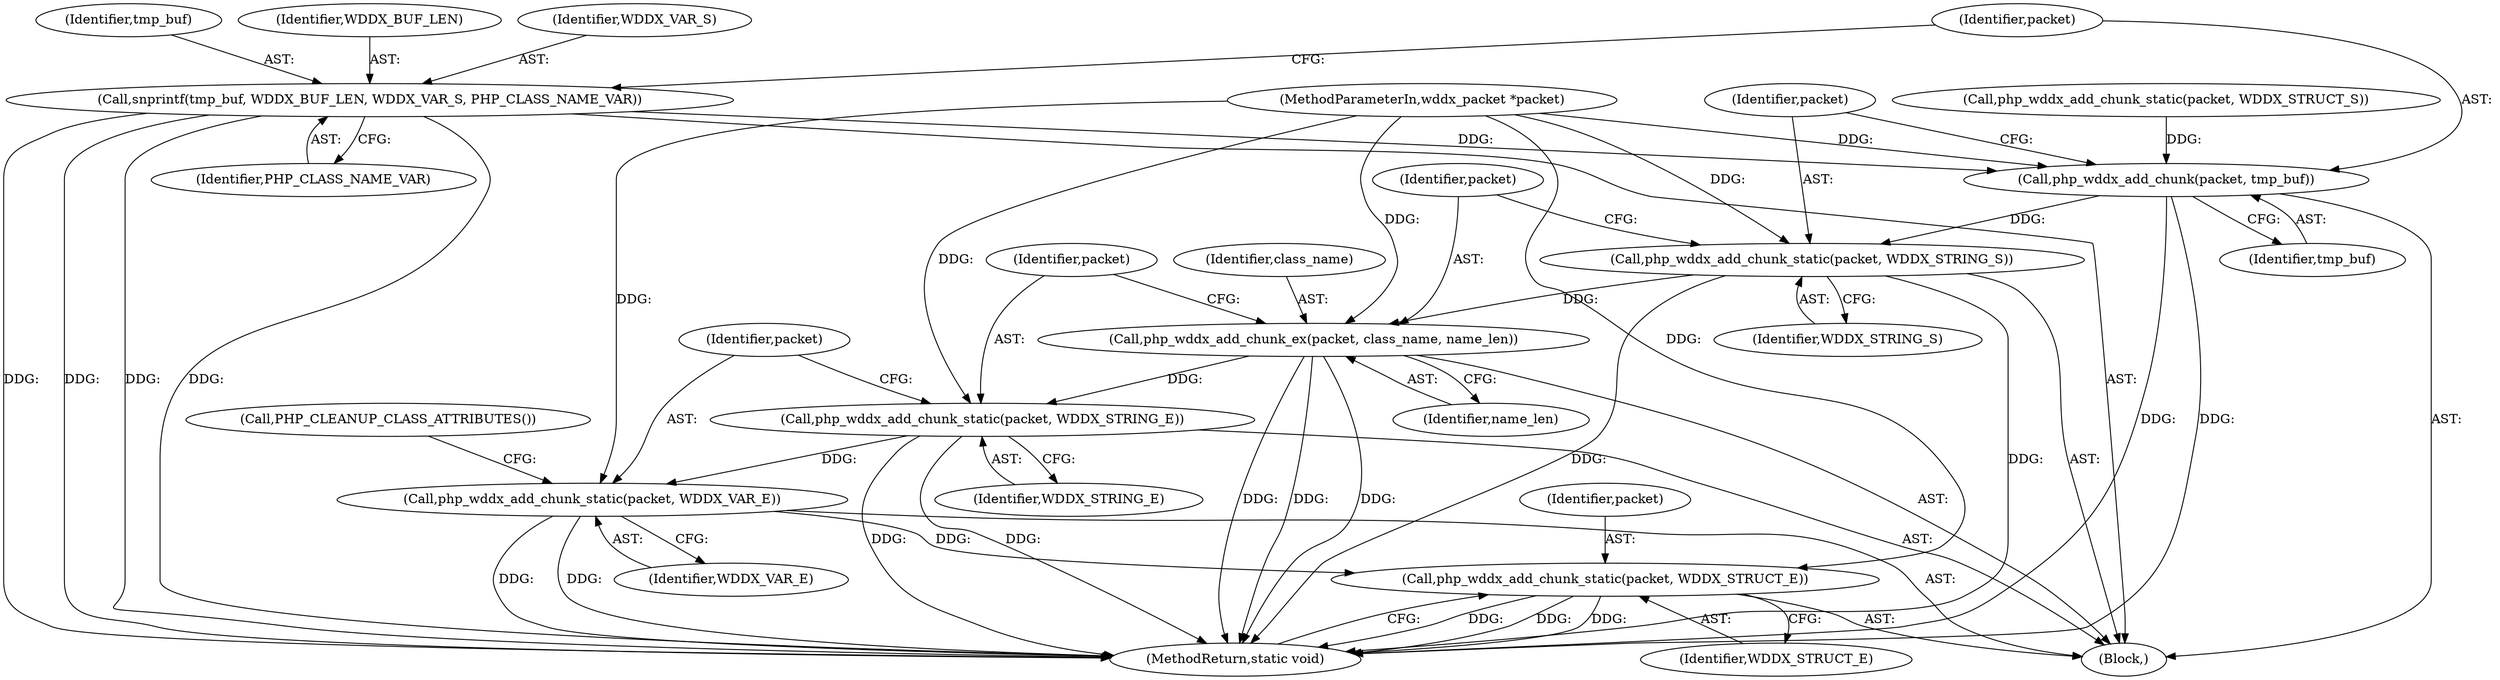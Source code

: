 digraph "0_php-src_6045de69c7dedcba3eadf7c4bba424b19c81d00d_1@API" {
"1000140" [label="(Call,snprintf(tmp_buf, WDDX_BUF_LEN, WDDX_VAR_S, PHP_CLASS_NAME_VAR))"];
"1000145" [label="(Call,php_wddx_add_chunk(packet, tmp_buf))"];
"1000148" [label="(Call,php_wddx_add_chunk_static(packet, WDDX_STRING_S))"];
"1000151" [label="(Call,php_wddx_add_chunk_ex(packet, class_name, name_len))"];
"1000155" [label="(Call,php_wddx_add_chunk_static(packet, WDDX_STRING_E))"];
"1000158" [label="(Call,php_wddx_add_chunk_static(packet, WDDX_VAR_E))"];
"1000203" [label="(Call,php_wddx_add_chunk_static(packet, WDDX_STRUCT_E))"];
"1000204" [label="(Identifier,packet)"];
"1000161" [label="(Call,PHP_CLEANUP_CLASS_ATTRIBUTES())"];
"1000159" [label="(Identifier,packet)"];
"1000160" [label="(Identifier,WDDX_VAR_E)"];
"1000149" [label="(Identifier,packet)"];
"1000155" [label="(Call,php_wddx_add_chunk_static(packet, WDDX_STRING_E))"];
"1000153" [label="(Identifier,class_name)"];
"1000203" [label="(Call,php_wddx_add_chunk_static(packet, WDDX_STRUCT_E))"];
"1000141" [label="(Identifier,tmp_buf)"];
"1000156" [label="(Identifier,packet)"];
"1000157" [label="(Identifier,WDDX_STRING_E)"];
"1000146" [label="(Identifier,packet)"];
"1000144" [label="(Identifier,PHP_CLASS_NAME_VAR)"];
"1000150" [label="(Identifier,WDDX_STRING_S)"];
"1000145" [label="(Call,php_wddx_add_chunk(packet, tmp_buf))"];
"1000158" [label="(Call,php_wddx_add_chunk_static(packet, WDDX_VAR_E))"];
"1000152" [label="(Identifier,packet)"];
"1000154" [label="(Identifier,name_len)"];
"1000205" [label="(Identifier,WDDX_STRUCT_E)"];
"1000151" [label="(Call,php_wddx_add_chunk_ex(packet, class_name, name_len))"];
"1000103" [label="(MethodParameterIn,wddx_packet *packet)"];
"1000148" [label="(Call,php_wddx_add_chunk_static(packet, WDDX_STRING_S))"];
"1000147" [label="(Identifier,tmp_buf)"];
"1000142" [label="(Identifier,WDDX_BUF_LEN)"];
"1000140" [label="(Call,snprintf(tmp_buf, WDDX_BUF_LEN, WDDX_VAR_S, PHP_CLASS_NAME_VAR))"];
"1000206" [label="(MethodReturn,static void)"];
"1000143" [label="(Identifier,WDDX_VAR_S)"];
"1000133" [label="(Block,)"];
"1000137" [label="(Call,php_wddx_add_chunk_static(packet, WDDX_STRUCT_S))"];
"1000140" -> "1000133"  [label="AST: "];
"1000140" -> "1000144"  [label="CFG: "];
"1000141" -> "1000140"  [label="AST: "];
"1000142" -> "1000140"  [label="AST: "];
"1000143" -> "1000140"  [label="AST: "];
"1000144" -> "1000140"  [label="AST: "];
"1000146" -> "1000140"  [label="CFG: "];
"1000140" -> "1000206"  [label="DDG: "];
"1000140" -> "1000206"  [label="DDG: "];
"1000140" -> "1000206"  [label="DDG: "];
"1000140" -> "1000206"  [label="DDG: "];
"1000140" -> "1000145"  [label="DDG: "];
"1000145" -> "1000133"  [label="AST: "];
"1000145" -> "1000147"  [label="CFG: "];
"1000146" -> "1000145"  [label="AST: "];
"1000147" -> "1000145"  [label="AST: "];
"1000149" -> "1000145"  [label="CFG: "];
"1000145" -> "1000206"  [label="DDG: "];
"1000145" -> "1000206"  [label="DDG: "];
"1000137" -> "1000145"  [label="DDG: "];
"1000103" -> "1000145"  [label="DDG: "];
"1000145" -> "1000148"  [label="DDG: "];
"1000148" -> "1000133"  [label="AST: "];
"1000148" -> "1000150"  [label="CFG: "];
"1000149" -> "1000148"  [label="AST: "];
"1000150" -> "1000148"  [label="AST: "];
"1000152" -> "1000148"  [label="CFG: "];
"1000148" -> "1000206"  [label="DDG: "];
"1000148" -> "1000206"  [label="DDG: "];
"1000103" -> "1000148"  [label="DDG: "];
"1000148" -> "1000151"  [label="DDG: "];
"1000151" -> "1000133"  [label="AST: "];
"1000151" -> "1000154"  [label="CFG: "];
"1000152" -> "1000151"  [label="AST: "];
"1000153" -> "1000151"  [label="AST: "];
"1000154" -> "1000151"  [label="AST: "];
"1000156" -> "1000151"  [label="CFG: "];
"1000151" -> "1000206"  [label="DDG: "];
"1000151" -> "1000206"  [label="DDG: "];
"1000151" -> "1000206"  [label="DDG: "];
"1000103" -> "1000151"  [label="DDG: "];
"1000151" -> "1000155"  [label="DDG: "];
"1000155" -> "1000133"  [label="AST: "];
"1000155" -> "1000157"  [label="CFG: "];
"1000156" -> "1000155"  [label="AST: "];
"1000157" -> "1000155"  [label="AST: "];
"1000159" -> "1000155"  [label="CFG: "];
"1000155" -> "1000206"  [label="DDG: "];
"1000155" -> "1000206"  [label="DDG: "];
"1000103" -> "1000155"  [label="DDG: "];
"1000155" -> "1000158"  [label="DDG: "];
"1000158" -> "1000133"  [label="AST: "];
"1000158" -> "1000160"  [label="CFG: "];
"1000159" -> "1000158"  [label="AST: "];
"1000160" -> "1000158"  [label="AST: "];
"1000161" -> "1000158"  [label="CFG: "];
"1000158" -> "1000206"  [label="DDG: "];
"1000158" -> "1000206"  [label="DDG: "];
"1000103" -> "1000158"  [label="DDG: "];
"1000158" -> "1000203"  [label="DDG: "];
"1000203" -> "1000133"  [label="AST: "];
"1000203" -> "1000205"  [label="CFG: "];
"1000204" -> "1000203"  [label="AST: "];
"1000205" -> "1000203"  [label="AST: "];
"1000206" -> "1000203"  [label="CFG: "];
"1000203" -> "1000206"  [label="DDG: "];
"1000203" -> "1000206"  [label="DDG: "];
"1000203" -> "1000206"  [label="DDG: "];
"1000103" -> "1000203"  [label="DDG: "];
}
